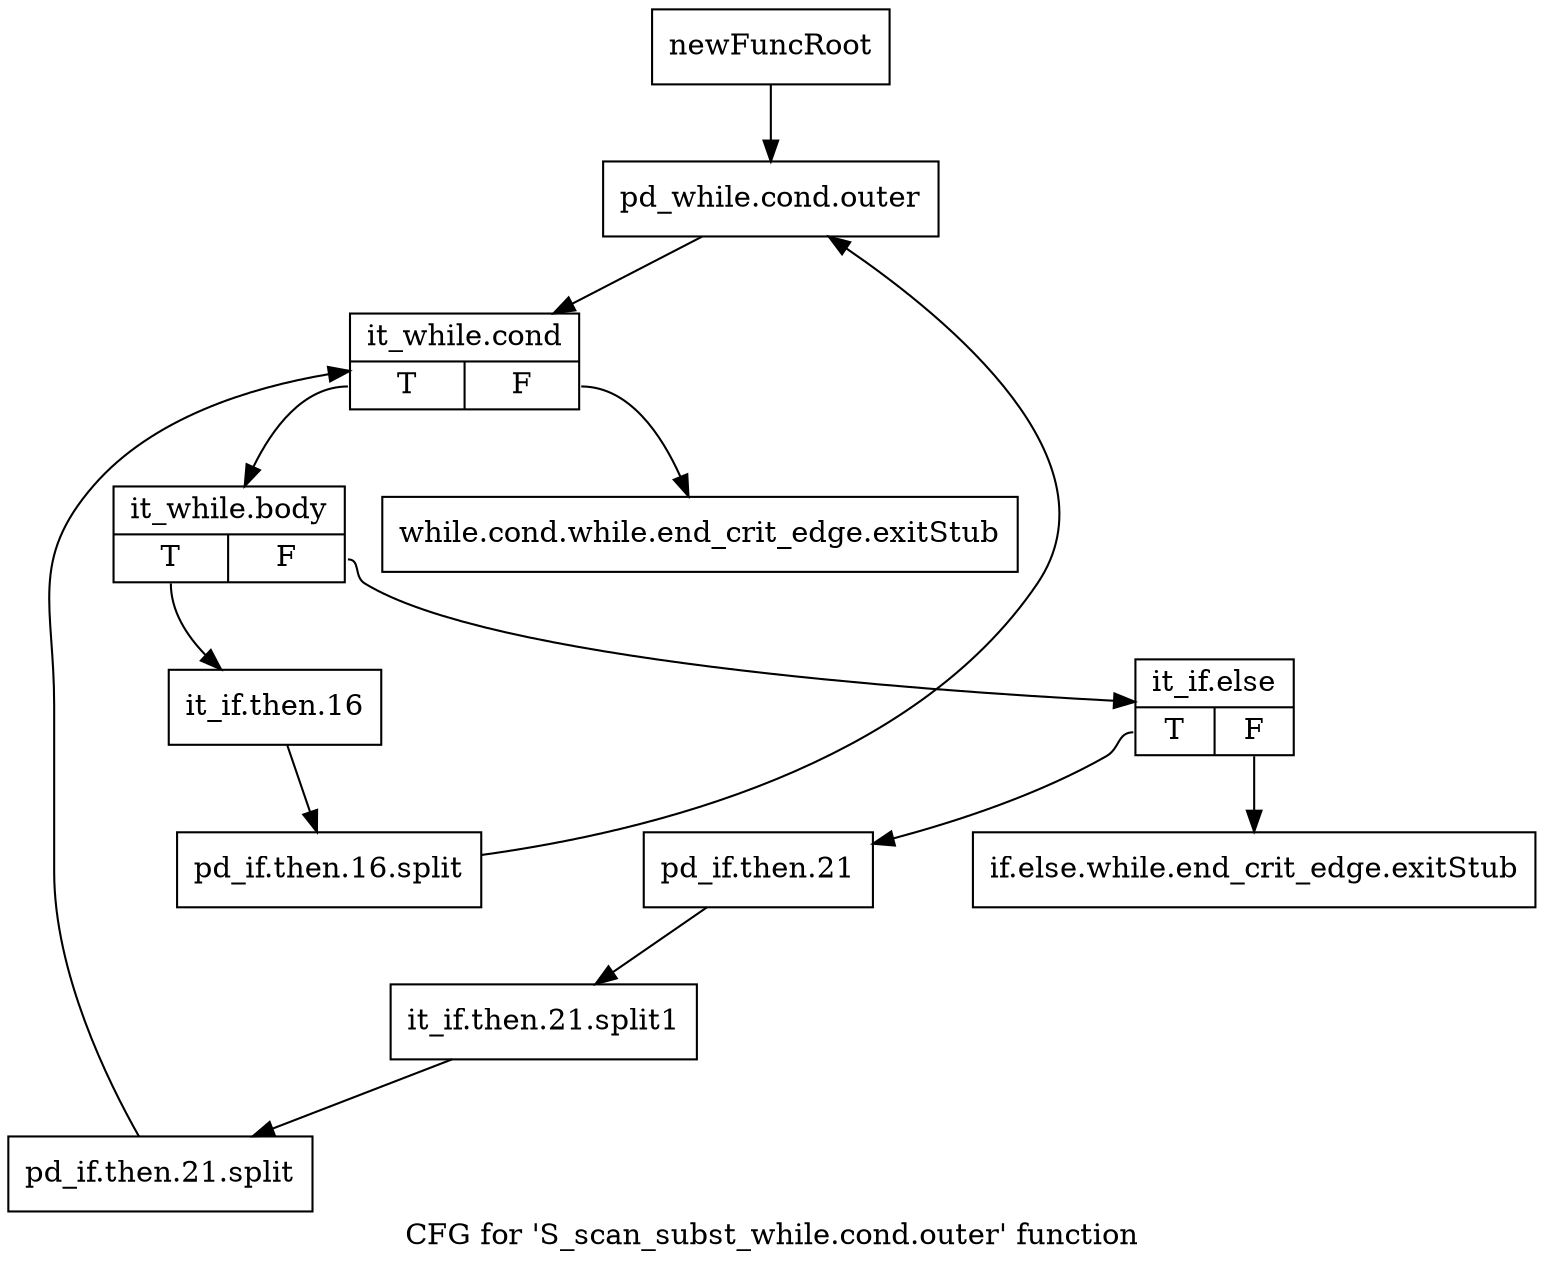 digraph "CFG for 'S_scan_subst_while.cond.outer' function" {
	label="CFG for 'S_scan_subst_while.cond.outer' function";

	Node0x57af2e0 [shape=record,label="{newFuncRoot}"];
	Node0x57af2e0 -> Node0x57af3d0;
	Node0x57af330 [shape=record,label="{while.cond.while.end_crit_edge.exitStub}"];
	Node0x57af380 [shape=record,label="{if.else.while.end_crit_edge.exitStub}"];
	Node0x57af3d0 [shape=record,label="{pd_while.cond.outer}"];
	Node0x57af3d0 -> Node0x57af420;
	Node0x57af420 [shape=record,label="{it_while.cond|{<s0>T|<s1>F}}"];
	Node0x57af420:s0 -> Node0x57af470;
	Node0x57af420:s1 -> Node0x57af330;
	Node0x57af470 [shape=record,label="{it_while.body|{<s0>T|<s1>F}}"];
	Node0x57af470:s0 -> Node0x57af560;
	Node0x57af470:s1 -> Node0x57af4c0;
	Node0x57af4c0 [shape=record,label="{it_if.else|{<s0>T|<s1>F}}"];
	Node0x57af4c0:s0 -> Node0x57af510;
	Node0x57af4c0:s1 -> Node0x57af380;
	Node0x57af510 [shape=record,label="{pd_if.then.21}"];
	Node0x57af510 -> Node0x6de9480;
	Node0x6de9480 [shape=record,label="{it_if.then.21.split1}"];
	Node0x6de9480 -> Node0x6db7c20;
	Node0x6db7c20 [shape=record,label="{pd_if.then.21.split}"];
	Node0x6db7c20 -> Node0x57af420;
	Node0x57af560 [shape=record,label="{it_if.then.16}"];
	Node0x57af560 -> Node0x6da6590;
	Node0x6da6590 [shape=record,label="{pd_if.then.16.split}"];
	Node0x6da6590 -> Node0x57af3d0;
}
